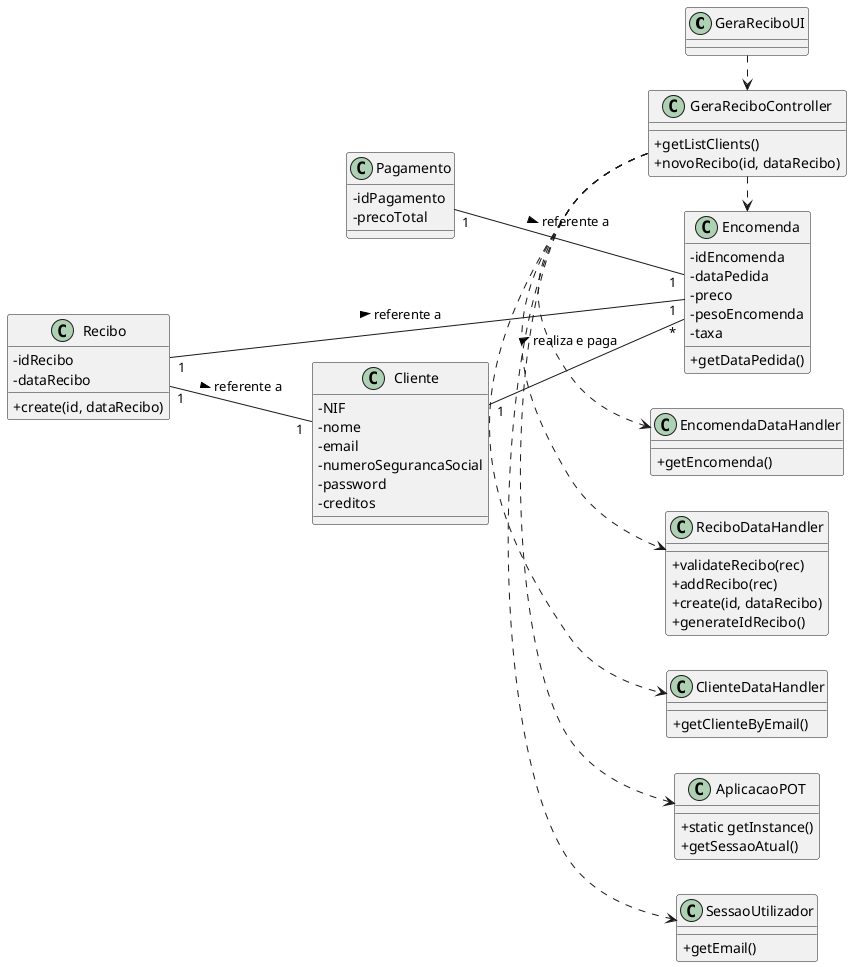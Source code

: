 @startuml
skinparam classAttributeIconSize 0
left to right direction

@startuml
skinparam classAttributeIconSize 0
left to right direction


class GeraReciboUI {
    
}

class GeraReciboController {
    +getListClients()
    +novoRecibo(id, dataRecibo)
}

class ClienteDataHandler {
    +getClienteByEmail()
}

class ReciboDataHandler {
    +validateRecibo(rec)
    +addRecibo(rec)
    +create(id, dataRecibo)
    +generateIdRecibo()
}

class EncomendaDataHandler {
    +getEncomenda()
}

class AplicacaoPOT
{
  +static getInstance()
  +getSessaoAtual()
}

class SessaoUtilizador
{
  +getEmail()
}


class Pagamento {
  -idPagamento
  -precoTotal
}

class Recibo {
  -idRecibo
  -dataRecibo
  +create(id, dataRecibo)
}

class Encomenda {
  -idEncomenda
  -dataPedida
  -preco
  -pesoEncomenda
  -taxa
  +getDataPedida()
}

class Cliente {
  -NIF
  -nome
  -email
  -numeroSegurancaSocial
  -password
  -creditos
}


GeraReciboUI .> GeraReciboController
GeraReciboController .> SessaoUtilizador
GeraReciboController .> AplicacaoPOT
GeraReciboController .> ClienteDataHandler
GeraReciboController .> ReciboDataHandler
GeraReciboController .> EncomendaDataHandler
GeraReciboController .> Encomenda

Cliente "1" -- "*" Encomenda: realiza e paga >
Recibo "1" -- "1" Encomenda: referente a >
Recibo "1" -- "1" Cliente: referente a >
Pagamento "1" -- "1" Encomenda: referente a >


@enduml